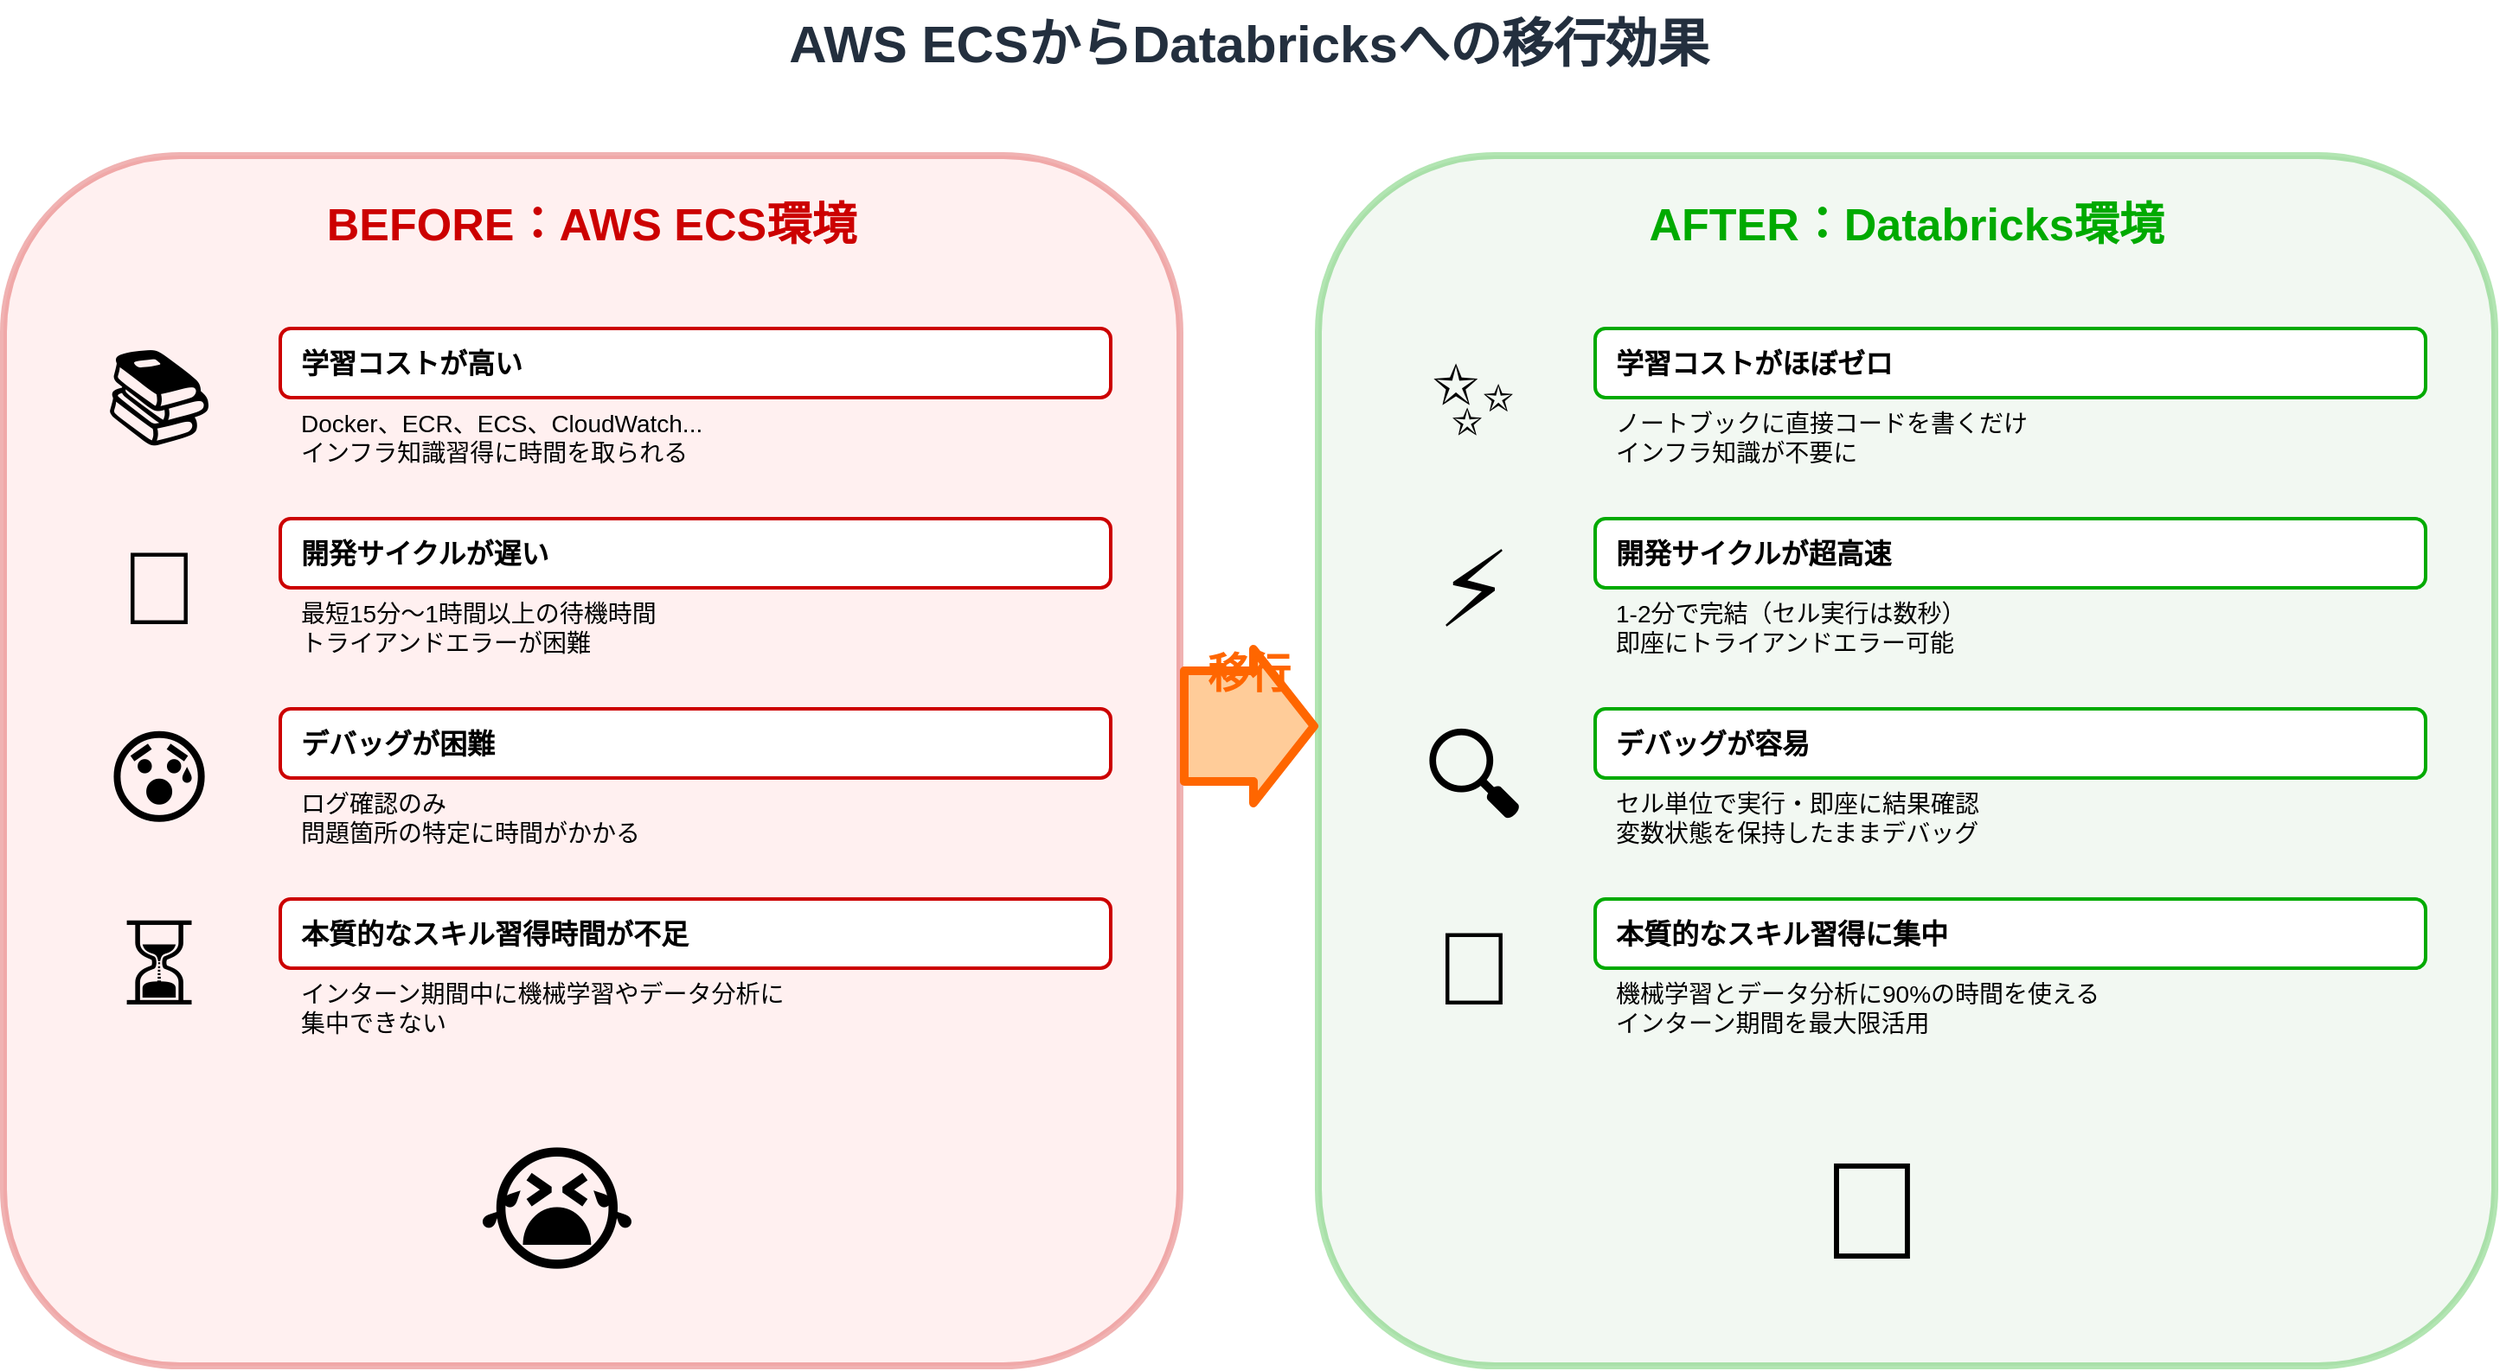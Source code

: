 <mxfile>
  <diagram name="移行前後の比較" id="before-after">
    <mxGraphModel dx="1422" dy="794" grid="1" gridSize="10" guides="1" tooltips="1" connect="1" arrows="1" fold="1" page="1" pageScale="1" pageWidth="1600" pageHeight="900" background="#ffffff">
      <root>
        <mxCell id="0"/>
        <mxCell id="1" parent="0"/>

        <!-- Title -->
        <mxCell id="title" value="AWS ECSからDatabricksへの移行効果" style="text;html=1;strokeColor=none;fillColor=none;align=center;verticalAlign=middle;whiteSpace=wrap;rounded=0;fontSize=30;fontStyle=1;fontColor=#232F3E;" vertex="1" parent="1">
          <mxGeometry x="400" y="30" width="800" height="50" as="geometry"/>
        </mxCell>

        <!-- Left: Before (AWS ECS) -->
        <mxCell id="before-bg" value="" style="rounded=1;whiteSpace=wrap;html=1;fillColor=#ffcccc;strokeColor=#CC0000;strokeWidth=4;opacity=30;" vertex="1" parent="1">
          <mxGeometry x="80" y="120" width="680" height="700" as="geometry"/>
        </mxCell>

        <mxCell id="before-title" value="BEFORE：AWS ECS環境" style="text;html=1;strokeColor=none;fillColor=none;align=center;verticalAlign=middle;whiteSpace=wrap;rounded=0;fontSize=26;fontStyle=1;fontColor=#CC0000;" vertex="1" parent="1">
          <mxGeometry x="180" y="140" width="480" height="40" as="geometry"/>
        </mxCell>

        <!-- Problem 1 -->
        <mxCell id="prob1-icon" value="📚" style="text;html=1;strokeColor=none;fillColor=none;align=center;verticalAlign=middle;whiteSpace=wrap;rounded=0;fontSize=60;" vertex="1" parent="1">
          <mxGeometry x="120" y="220" width="100" height="80" as="geometry"/>
        </mxCell>
        <mxCell id="prob1-box" value="学習コストが高い" style="rounded=1;whiteSpace=wrap;html=1;fillColor=#ffffff;strokeColor=#CC0000;strokeWidth=2;fontSize=16;fontStyle=1;align=left;spacingLeft=10;" vertex="1" parent="1">
          <mxGeometry x="240" y="220" width="480" height="40" as="geometry"/>
        </mxCell>
        <mxCell id="prob1-detail" value="Docker、ECR、ECS、CloudWatch...&lt;br&gt;インフラ知識習得に時間を取られる" style="text;html=1;strokeColor=none;fillColor=none;align=left;verticalAlign=middle;whiteSpace=wrap;rounded=0;fontSize=14;spacingLeft=10;" vertex="1" parent="1">
          <mxGeometry x="240" y="265" width="480" height="35" as="geometry"/>
        </mxCell>

        <!-- Problem 2 -->
        <mxCell id="prob2-icon" value="🐌" style="text;html=1;strokeColor=none;fillColor=none;align=center;verticalAlign=middle;whiteSpace=wrap;rounded=0;fontSize=60;" vertex="1" parent="1">
          <mxGeometry x="120" y="330" width="100" height="80" as="geometry"/>
        </mxCell>
        <mxCell id="prob2-box" value="開発サイクルが遅い" style="rounded=1;whiteSpace=wrap;html=1;fillColor=#ffffff;strokeColor=#CC0000;strokeWidth=2;fontSize=16;fontStyle=1;align=left;spacingLeft=10;" vertex="1" parent="1">
          <mxGeometry x="240" y="330" width="480" height="40" as="geometry"/>
        </mxCell>
        <mxCell id="prob2-detail" value="最短15分～1時間以上の待機時間&lt;br&gt;トライアンドエラーが困難" style="text;html=1;strokeColor=none;fillColor=none;align=left;verticalAlign=middle;whiteSpace=wrap;rounded=0;fontSize=14;spacingLeft=10;" vertex="1" parent="1">
          <mxGeometry x="240" y="375" width="480" height="35" as="geometry"/>
        </mxCell>

        <!-- Problem 3 -->
        <mxCell id="prob3-icon" value="😰" style="text;html=1;strokeColor=none;fillColor=none;align=center;verticalAlign=middle;whiteSpace=wrap;rounded=0;fontSize=60;" vertex="1" parent="1">
          <mxGeometry x="120" y="440" width="100" height="80" as="geometry"/>
        </mxCell>
        <mxCell id="prob3-box" value="デバッグが困難" style="rounded=1;whiteSpace=wrap;html=1;fillColor=#ffffff;strokeColor=#CC0000;strokeWidth=2;fontSize=16;fontStyle=1;align=left;spacingLeft=10;" vertex="1" parent="1">
          <mxGeometry x="240" y="440" width="480" height="40" as="geometry"/>
        </mxCell>
        <mxCell id="prob3-detail" value="ログ確認のみ&lt;br&gt;問題箇所の特定に時間がかかる" style="text;html=1;strokeColor=none;fillColor=none;align=left;verticalAlign=middle;whiteSpace=wrap;rounded=0;fontSize=14;spacingLeft=10;" vertex="1" parent="1">
          <mxGeometry x="240" y="485" width="480" height="35" as="geometry"/>
        </mxCell>

        <!-- Problem 4 -->
        <mxCell id="prob4-icon" value="⏳" style="text;html=1;strokeColor=none;fillColor=none;align=center;verticalAlign=middle;whiteSpace=wrap;rounded=0;fontSize=60;" vertex="1" parent="1">
          <mxGeometry x="120" y="550" width="100" height="80" as="geometry"/>
        </mxCell>
        <mxCell id="prob4-box" value="本質的なスキル習得時間が不足" style="rounded=1;whiteSpace=wrap;html=1;fillColor=#ffffff;strokeColor=#CC0000;strokeWidth=2;fontSize=16;fontStyle=1;align=left;spacingLeft=10;" vertex="1" parent="1">
          <mxGeometry x="240" y="550" width="480" height="40" as="geometry"/>
        </mxCell>
        <mxCell id="prob4-detail" value="インターン期間中に機械学習やデータ分析に&lt;br&gt;集中できない" style="text;html=1;strokeColor=none;fillColor=none;align=left;verticalAlign=middle;whiteSpace=wrap;rounded=0;fontSize=14;spacingLeft=10;" vertex="1" parent="1">
          <mxGeometry x="240" y="595" width="480" height="35" as="geometry"/>
        </mxCell>

        <!-- Intern Sad -->
        <mxCell id="intern-sad" value="😭" style="text;html=1;strokeColor=none;fillColor=none;align=center;verticalAlign=middle;whiteSpace=wrap;rounded=0;fontSize=80;" vertex="1" parent="1">
          <mxGeometry x="330" y="680" width="140" height="100" as="geometry"/>
        </mxCell>

        <!-- Right: After (Databricks) -->
        <mxCell id="after-bg" value="" style="rounded=1;whiteSpace=wrap;html=1;fillColor=#d5e8d4;strokeColor=#00AA00;strokeWidth=4;opacity=30;" vertex="1" parent="1">
          <mxGeometry x="840" y="120" width="680" height="700" as="geometry"/>
        </mxCell>

        <mxCell id="after-title" value="AFTER：Databricks環境" style="text;html=1;strokeColor=none;fillColor=none;align=center;verticalAlign=middle;whiteSpace=wrap;rounded=0;fontSize=26;fontStyle=1;fontColor=#00AA00;" vertex="1" parent="1">
          <mxGeometry x="940" y="140" width="480" height="40" as="geometry"/>
        </mxCell>

        <!-- Benefit 1 -->
        <mxCell id="ben1-icon" value="✨" style="text;html=1;strokeColor=none;fillColor=none;align=center;verticalAlign=middle;whiteSpace=wrap;rounded=0;fontSize=60;" vertex="1" parent="1">
          <mxGeometry x="880" y="220" width="100" height="80" as="geometry"/>
        </mxCell>
        <mxCell id="ben1-box" value="学習コストがほぼゼロ" style="rounded=1;whiteSpace=wrap;html=1;fillColor=#ffffff;strokeColor=#00AA00;strokeWidth=2;fontSize=16;fontStyle=1;align=left;spacingLeft=10;" vertex="1" parent="1">
          <mxGeometry x="1000" y="220" width="480" height="40" as="geometry"/>
        </mxCell>
        <mxCell id="ben1-detail" value="ノートブックに直接コードを書くだけ&lt;br&gt;インフラ知識が不要に" style="text;html=1;strokeColor=none;fillColor=none;align=left;verticalAlign=middle;whiteSpace=wrap;rounded=0;fontSize=14;spacingLeft=10;" vertex="1" parent="1">
          <mxGeometry x="1000" y="265" width="480" height="35" as="geometry"/>
        </mxCell>

        <!-- Benefit 2 -->
        <mxCell id="ben2-icon" value="⚡" style="text;html=1;strokeColor=none;fillColor=none;align=center;verticalAlign=middle;whiteSpace=wrap;rounded=0;fontSize=60;" vertex="1" parent="1">
          <mxGeometry x="880" y="330" width="100" height="80" as="geometry"/>
        </mxCell>
        <mxCell id="ben2-box" value="開発サイクルが超高速" style="rounded=1;whiteSpace=wrap;html=1;fillColor=#ffffff;strokeColor=#00AA00;strokeWidth=2;fontSize=16;fontStyle=1;align=left;spacingLeft=10;" vertex="1" parent="1">
          <mxGeometry x="1000" y="330" width="480" height="40" as="geometry"/>
        </mxCell>
        <mxCell id="ben2-detail" value="1-2分で完結（セル実行は数秒）&lt;br&gt;即座にトライアンドエラー可能" style="text;html=1;strokeColor=none;fillColor=none;align=left;verticalAlign=middle;whiteSpace=wrap;rounded=0;fontSize=14;spacingLeft=10;" vertex="1" parent="1">
          <mxGeometry x="1000" y="375" width="480" height="35" as="geometry"/>
        </mxCell>

        <!-- Benefit 3 -->
        <mxCell id="ben3-icon" value="🔍" style="text;html=1;strokeColor=none;fillColor=none;align=center;verticalAlign=middle;whiteSpace=wrap;rounded=0;fontSize=60;" vertex="1" parent="1">
          <mxGeometry x="880" y="440" width="100" height="80" as="geometry"/>
        </mxCell>
        <mxCell id="ben3-box" value="デバッグが容易" style="rounded=1;whiteSpace=wrap;html=1;fillColor=#ffffff;strokeColor=#00AA00;strokeWidth=2;fontSize=16;fontStyle=1;align=left;spacingLeft=10;" vertex="1" parent="1">
          <mxGeometry x="1000" y="440" width="480" height="40" as="geometry"/>
        </mxCell>
        <mxCell id="ben3-detail" value="セル単位で実行・即座に結果確認&lt;br&gt;変数状態を保持したままデバッグ" style="text;html=1;strokeColor=none;fillColor=none;align=left;verticalAlign=middle;whiteSpace=wrap;rounded=0;fontSize=14;spacingLeft=10;" vertex="1" parent="1">
          <mxGeometry x="1000" y="485" width="480" height="35" as="geometry"/>
        </mxCell>

        <!-- Benefit 4 -->
        <mxCell id="ben4-icon" value="🎯" style="text;html=1;strokeColor=none;fillColor=none;align=center;verticalAlign=middle;whiteSpace=wrap;rounded=0;fontSize=60;" vertex="1" parent="1">
          <mxGeometry x="880" y="550" width="100" height="80" as="geometry"/>
        </mxCell>
        <mxCell id="ben4-box" value="本質的なスキル習得に集中" style="rounded=1;whiteSpace=wrap;html=1;fillColor=#ffffff;strokeColor=#00AA00;strokeWidth=2;fontSize=16;fontStyle=1;align=left;spacingLeft=10;" vertex="1" parent="1">
          <mxGeometry x="1000" y="550" width="480" height="40" as="geometry"/>
        </mxCell>
        <mxCell id="ben4-detail" value="機械学習とデータ分析に90%の時間を使える&lt;br&gt;インターン期間を最大限活用" style="text;html=1;strokeColor=none;fillColor=none;align=left;verticalAlign=middle;whiteSpace=wrap;rounded=0;fontSize=14;spacingLeft=10;" vertex="1" parent="1">
          <mxGeometry x="1000" y="595" width="480" height="35" as="geometry"/>
        </mxCell>

        <!-- Intern Happy -->
        <mxCell id="intern-happy" value="🎉" style="text;html=1;strokeColor=none;fillColor=none;align=center;verticalAlign=middle;whiteSpace=wrap;rounded=0;fontSize=80;" vertex="1" parent="1">
          <mxGeometry x="1090" y="680" width="140" height="100" as="geometry"/>
        </mxCell>

        <!-- Center Arrow -->
        <mxCell id="center-arrow" value="" style="shape=flexArrow;endArrow=classic;html=1;strokeWidth=5;fillColor=#ffcc99;strokeColor=#FF6600;width=60;endSize=10;" edge="1" parent="1">
          <mxGeometry width="50" height="50" relative="1" as="geometry">
            <mxPoint x="760" y="450" as="sourcePoint"/>
            <mxPoint x="840" y="450" as="targetPoint"/>
          </mxGeometry>
        </mxCell>
        <mxCell id="arrow-label" value="移行" style="text;html=1;strokeColor=none;fillColor=none;align=center;verticalAlign=middle;whiteSpace=wrap;rounded=0;fontSize=24;fontStyle=1;fontColor=#FF6600;" vertex="1" parent="1">
          <mxGeometry x="750" y="400" width="100" height="40" as="geometry"/>
        </mxCell>

      </root>
    </mxGraphModel>
  </diagram>
</mxfile>
